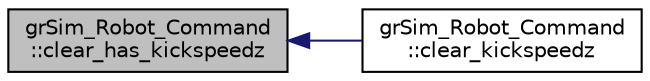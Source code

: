digraph "grSim_Robot_Command::clear_has_kickspeedz"
{
 // INTERACTIVE_SVG=YES
  edge [fontname="Helvetica",fontsize="10",labelfontname="Helvetica",labelfontsize="10"];
  node [fontname="Helvetica",fontsize="10",shape=record];
  rankdir="LR";
  Node1 [label="grSim_Robot_Command\l::clear_has_kickspeedz",height=0.2,width=0.4,color="black", fillcolor="grey75", style="filled", fontcolor="black"];
  Node1 -> Node2 [dir="back",color="midnightblue",fontsize="10",style="solid",fontname="Helvetica"];
  Node2 [label="grSim_Robot_Command\l::clear_kickspeedz",height=0.2,width=0.4,color="black", fillcolor="white", style="filled",URL="$d1/d68/classgr_sim___robot___command.html#a55ec520502ff4a23d7cfa23f3e92e182"];
}
